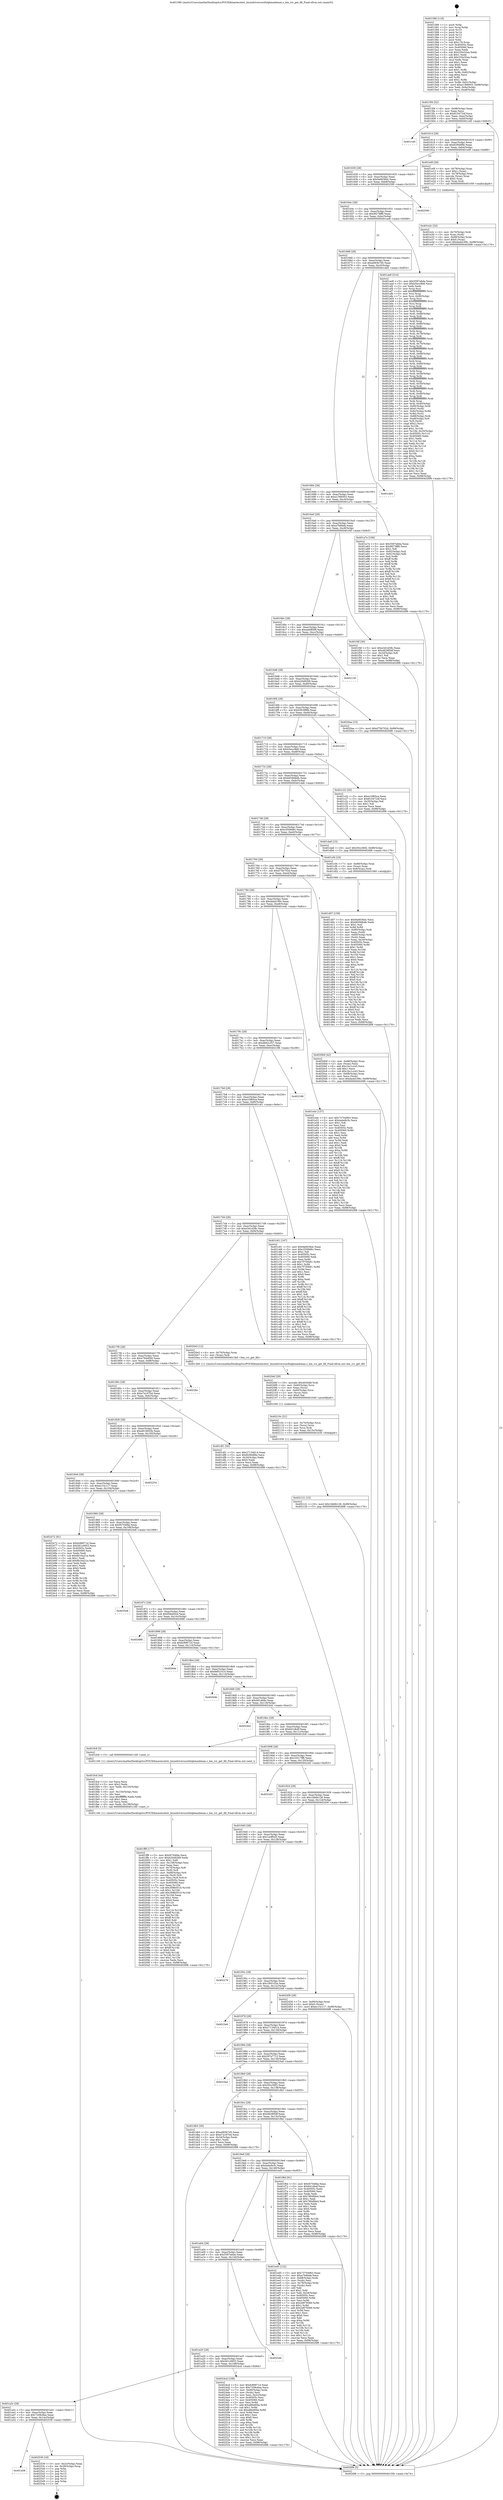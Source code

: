 digraph "0x401580" {
  label = "0x401580 (/mnt/c/Users/mathe/Desktop/tcc/POCII/binaries/extr_linuxdriverssocfslqbmanbman.c_bm_rcr_get_fill_Final-ollvm.out::main(0))"
  labelloc = "t"
  node[shape=record]

  Entry [label="",width=0.3,height=0.3,shape=circle,fillcolor=black,style=filled]
  "0x4015f4" [label="{
     0x4015f4 [32]\l
     | [instrs]\l
     &nbsp;&nbsp;0x4015f4 \<+6\>: mov -0x98(%rbp),%eax\l
     &nbsp;&nbsp;0x4015fa \<+2\>: mov %eax,%ecx\l
     &nbsp;&nbsp;0x4015fc \<+6\>: sub $0x8104724f,%ecx\l
     &nbsp;&nbsp;0x401602 \<+6\>: mov %eax,-0xac(%rbp)\l
     &nbsp;&nbsp;0x401608 \<+6\>: mov %ecx,-0xb0(%rbp)\l
     &nbsp;&nbsp;0x40160e \<+6\>: je 0000000000401c40 \<main+0x6c0\>\l
  }"]
  "0x401c40" [label="{
     0x401c40\l
  }", style=dashed]
  "0x401614" [label="{
     0x401614 [28]\l
     | [instrs]\l
     &nbsp;&nbsp;0x401614 \<+5\>: jmp 0000000000401619 \<main+0x99\>\l
     &nbsp;&nbsp;0x401619 \<+6\>: mov -0xac(%rbp),%eax\l
     &nbsp;&nbsp;0x40161f \<+5\>: sub $0x8290df9e,%eax\l
     &nbsp;&nbsp;0x401624 \<+6\>: mov %eax,-0xb4(%rbp)\l
     &nbsp;&nbsp;0x40162a \<+6\>: je 0000000000401e0f \<main+0x88f\>\l
  }"]
  Exit [label="",width=0.3,height=0.3,shape=circle,fillcolor=black,style=filled,peripheries=2]
  "0x401e0f" [label="{
     0x401e0f [29]\l
     | [instrs]\l
     &nbsp;&nbsp;0x401e0f \<+4\>: mov -0x78(%rbp),%rax\l
     &nbsp;&nbsp;0x401e13 \<+6\>: movl $0x1,(%rax)\l
     &nbsp;&nbsp;0x401e19 \<+4\>: mov -0x78(%rbp),%rax\l
     &nbsp;&nbsp;0x401e1d \<+3\>: movslq (%rax),%rax\l
     &nbsp;&nbsp;0x401e20 \<+4\>: shl $0x2,%rax\l
     &nbsp;&nbsp;0x401e24 \<+3\>: mov %rax,%rdi\l
     &nbsp;&nbsp;0x401e27 \<+5\>: call 0000000000401050 \<malloc@plt\>\l
     | [calls]\l
     &nbsp;&nbsp;0x401050 \{1\} (unknown)\l
  }"]
  "0x401630" [label="{
     0x401630 [28]\l
     | [instrs]\l
     &nbsp;&nbsp;0x401630 \<+5\>: jmp 0000000000401635 \<main+0xb5\>\l
     &nbsp;&nbsp;0x401635 \<+6\>: mov -0xac(%rbp),%eax\l
     &nbsp;&nbsp;0x40163b \<+5\>: sub $0x9a0636dc,%eax\l
     &nbsp;&nbsp;0x401640 \<+6\>: mov %eax,-0xb8(%rbp)\l
     &nbsp;&nbsp;0x401646 \<+6\>: je 0000000000402590 \<main+0x1010\>\l
  }"]
  "0x401a58" [label="{
     0x401a58\l
  }", style=dashed]
  "0x402590" [label="{
     0x402590\l
  }", style=dashed]
  "0x40164c" [label="{
     0x40164c [28]\l
     | [instrs]\l
     &nbsp;&nbsp;0x40164c \<+5\>: jmp 0000000000401651 \<main+0xd1\>\l
     &nbsp;&nbsp;0x401651 \<+6\>: mov -0xac(%rbp),%eax\l
     &nbsp;&nbsp;0x401657 \<+5\>: sub $0x9f278ff0,%eax\l
     &nbsp;&nbsp;0x40165c \<+6\>: mov %eax,-0xbc(%rbp)\l
     &nbsp;&nbsp;0x401662 \<+6\>: je 0000000000401ae8 \<main+0x568\>\l
  }"]
  "0x402539" [label="{
     0x402539 [18]\l
     | [instrs]\l
     &nbsp;&nbsp;0x402539 \<+3\>: mov -0x2c(%rbp),%eax\l
     &nbsp;&nbsp;0x40253c \<+4\>: lea -0x28(%rbp),%rsp\l
     &nbsp;&nbsp;0x402540 \<+1\>: pop %rbx\l
     &nbsp;&nbsp;0x402541 \<+2\>: pop %r12\l
     &nbsp;&nbsp;0x402543 \<+2\>: pop %r13\l
     &nbsp;&nbsp;0x402545 \<+2\>: pop %r14\l
     &nbsp;&nbsp;0x402547 \<+2\>: pop %r15\l
     &nbsp;&nbsp;0x402549 \<+1\>: pop %rbp\l
     &nbsp;&nbsp;0x40254a \<+1\>: ret\l
  }"]
  "0x401ae8" [label="{
     0x401ae8 [314]\l
     | [instrs]\l
     &nbsp;&nbsp;0x401ae8 \<+5\>: mov $0x5597a6da,%eax\l
     &nbsp;&nbsp;0x401aed \<+5\>: mov $0xb5ecc9b8,%ecx\l
     &nbsp;&nbsp;0x401af2 \<+2\>: xor %edx,%edx\l
     &nbsp;&nbsp;0x401af4 \<+3\>: mov %rsp,%rsi\l
     &nbsp;&nbsp;0x401af7 \<+4\>: add $0xfffffffffffffff0,%rsi\l
     &nbsp;&nbsp;0x401afb \<+3\>: mov %rsi,%rsp\l
     &nbsp;&nbsp;0x401afe \<+7\>: mov %rsi,-0x90(%rbp)\l
     &nbsp;&nbsp;0x401b05 \<+3\>: mov %rsp,%rsi\l
     &nbsp;&nbsp;0x401b08 \<+4\>: add $0xfffffffffffffff0,%rsi\l
     &nbsp;&nbsp;0x401b0c \<+3\>: mov %rsi,%rsp\l
     &nbsp;&nbsp;0x401b0f \<+3\>: mov %rsp,%rdi\l
     &nbsp;&nbsp;0x401b12 \<+4\>: add $0xfffffffffffffff0,%rdi\l
     &nbsp;&nbsp;0x401b16 \<+3\>: mov %rdi,%rsp\l
     &nbsp;&nbsp;0x401b19 \<+7\>: mov %rdi,-0x88(%rbp)\l
     &nbsp;&nbsp;0x401b20 \<+3\>: mov %rsp,%rdi\l
     &nbsp;&nbsp;0x401b23 \<+4\>: add $0xfffffffffffffff0,%rdi\l
     &nbsp;&nbsp;0x401b27 \<+3\>: mov %rdi,%rsp\l
     &nbsp;&nbsp;0x401b2a \<+4\>: mov %rdi,-0x80(%rbp)\l
     &nbsp;&nbsp;0x401b2e \<+3\>: mov %rsp,%rdi\l
     &nbsp;&nbsp;0x401b31 \<+4\>: add $0xfffffffffffffff0,%rdi\l
     &nbsp;&nbsp;0x401b35 \<+3\>: mov %rdi,%rsp\l
     &nbsp;&nbsp;0x401b38 \<+4\>: mov %rdi,-0x78(%rbp)\l
     &nbsp;&nbsp;0x401b3c \<+3\>: mov %rsp,%rdi\l
     &nbsp;&nbsp;0x401b3f \<+4\>: add $0xfffffffffffffff0,%rdi\l
     &nbsp;&nbsp;0x401b43 \<+3\>: mov %rdi,%rsp\l
     &nbsp;&nbsp;0x401b46 \<+4\>: mov %rdi,-0x70(%rbp)\l
     &nbsp;&nbsp;0x401b4a \<+3\>: mov %rsp,%rdi\l
     &nbsp;&nbsp;0x401b4d \<+4\>: add $0xfffffffffffffff0,%rdi\l
     &nbsp;&nbsp;0x401b51 \<+3\>: mov %rdi,%rsp\l
     &nbsp;&nbsp;0x401b54 \<+4\>: mov %rdi,-0x68(%rbp)\l
     &nbsp;&nbsp;0x401b58 \<+3\>: mov %rsp,%rdi\l
     &nbsp;&nbsp;0x401b5b \<+4\>: add $0xfffffffffffffff0,%rdi\l
     &nbsp;&nbsp;0x401b5f \<+3\>: mov %rdi,%rsp\l
     &nbsp;&nbsp;0x401b62 \<+4\>: mov %rdi,-0x60(%rbp)\l
     &nbsp;&nbsp;0x401b66 \<+3\>: mov %rsp,%rdi\l
     &nbsp;&nbsp;0x401b69 \<+4\>: add $0xfffffffffffffff0,%rdi\l
     &nbsp;&nbsp;0x401b6d \<+3\>: mov %rdi,%rsp\l
     &nbsp;&nbsp;0x401b70 \<+4\>: mov %rdi,-0x58(%rbp)\l
     &nbsp;&nbsp;0x401b74 \<+3\>: mov %rsp,%rdi\l
     &nbsp;&nbsp;0x401b77 \<+4\>: add $0xfffffffffffffff0,%rdi\l
     &nbsp;&nbsp;0x401b7b \<+3\>: mov %rdi,%rsp\l
     &nbsp;&nbsp;0x401b7e \<+4\>: mov %rdi,-0x50(%rbp)\l
     &nbsp;&nbsp;0x401b82 \<+3\>: mov %rsp,%rdi\l
     &nbsp;&nbsp;0x401b85 \<+4\>: add $0xfffffffffffffff0,%rdi\l
     &nbsp;&nbsp;0x401b89 \<+3\>: mov %rdi,%rsp\l
     &nbsp;&nbsp;0x401b8c \<+4\>: mov %rdi,-0x48(%rbp)\l
     &nbsp;&nbsp;0x401b90 \<+3\>: mov %rsp,%rdi\l
     &nbsp;&nbsp;0x401b93 \<+4\>: add $0xfffffffffffffff0,%rdi\l
     &nbsp;&nbsp;0x401b97 \<+3\>: mov %rdi,%rsp\l
     &nbsp;&nbsp;0x401b9a \<+4\>: mov %rdi,-0x40(%rbp)\l
     &nbsp;&nbsp;0x401b9e \<+7\>: mov -0x90(%rbp),%rdi\l
     &nbsp;&nbsp;0x401ba5 \<+6\>: movl $0x0,(%rdi)\l
     &nbsp;&nbsp;0x401bab \<+7\>: mov -0x9c(%rbp),%r8d\l
     &nbsp;&nbsp;0x401bb2 \<+3\>: mov %r8d,(%rsi)\l
     &nbsp;&nbsp;0x401bb5 \<+7\>: mov -0x88(%rbp),%rdi\l
     &nbsp;&nbsp;0x401bbc \<+7\>: mov -0xa8(%rbp),%r9\l
     &nbsp;&nbsp;0x401bc3 \<+3\>: mov %r9,(%rdi)\l
     &nbsp;&nbsp;0x401bc6 \<+3\>: cmpl $0x2,(%rsi)\l
     &nbsp;&nbsp;0x401bc9 \<+4\>: setne %r10b\l
     &nbsp;&nbsp;0x401bcd \<+4\>: and $0x1,%r10b\l
     &nbsp;&nbsp;0x401bd1 \<+4\>: mov %r10b,-0x35(%rbp)\l
     &nbsp;&nbsp;0x401bd5 \<+8\>: mov 0x40505c,%r11d\l
     &nbsp;&nbsp;0x401bdd \<+7\>: mov 0x405060,%ebx\l
     &nbsp;&nbsp;0x401be4 \<+3\>: sub $0x1,%edx\l
     &nbsp;&nbsp;0x401be7 \<+3\>: mov %r11d,%r14d\l
     &nbsp;&nbsp;0x401bea \<+3\>: add %edx,%r14d\l
     &nbsp;&nbsp;0x401bed \<+4\>: imul %r14d,%r11d\l
     &nbsp;&nbsp;0x401bf1 \<+4\>: and $0x1,%r11d\l
     &nbsp;&nbsp;0x401bf5 \<+4\>: cmp $0x0,%r11d\l
     &nbsp;&nbsp;0x401bf9 \<+4\>: sete %r10b\l
     &nbsp;&nbsp;0x401bfd \<+3\>: cmp $0xa,%ebx\l
     &nbsp;&nbsp;0x401c00 \<+4\>: setl %r15b\l
     &nbsp;&nbsp;0x401c04 \<+3\>: mov %r10b,%r12b\l
     &nbsp;&nbsp;0x401c07 \<+3\>: and %r15b,%r12b\l
     &nbsp;&nbsp;0x401c0a \<+3\>: xor %r15b,%r10b\l
     &nbsp;&nbsp;0x401c0d \<+3\>: or %r10b,%r12b\l
     &nbsp;&nbsp;0x401c10 \<+4\>: test $0x1,%r12b\l
     &nbsp;&nbsp;0x401c14 \<+3\>: cmovne %ecx,%eax\l
     &nbsp;&nbsp;0x401c17 \<+6\>: mov %eax,-0x98(%rbp)\l
     &nbsp;&nbsp;0x401c1d \<+5\>: jmp 00000000004026f6 \<main+0x1176\>\l
  }"]
  "0x401668" [label="{
     0x401668 [28]\l
     | [instrs]\l
     &nbsp;&nbsp;0x401668 \<+5\>: jmp 000000000040166d \<main+0xed\>\l
     &nbsp;&nbsp;0x40166d \<+6\>: mov -0xac(%rbp),%eax\l
     &nbsp;&nbsp;0x401673 \<+5\>: sub $0xa083b7d5,%eax\l
     &nbsp;&nbsp;0x401678 \<+6\>: mov %eax,-0xc0(%rbp)\l
     &nbsp;&nbsp;0x40167e \<+6\>: je 0000000000401dd3 \<main+0x853\>\l
  }"]
  "0x401a3c" [label="{
     0x401a3c [28]\l
     | [instrs]\l
     &nbsp;&nbsp;0x401a3c \<+5\>: jmp 0000000000401a41 \<main+0x4c1\>\l
     &nbsp;&nbsp;0x401a41 \<+6\>: mov -0xac(%rbp),%eax\l
     &nbsp;&nbsp;0x401a47 \<+5\>: sub $0x7208c6ea,%eax\l
     &nbsp;&nbsp;0x401a4c \<+6\>: mov %eax,-0x14c(%rbp)\l
     &nbsp;&nbsp;0x401a52 \<+6\>: je 0000000000402539 \<main+0xfb9\>\l
  }"]
  "0x401dd3" [label="{
     0x401dd3\l
  }", style=dashed]
  "0x401684" [label="{
     0x401684 [28]\l
     | [instrs]\l
     &nbsp;&nbsp;0x401684 \<+5\>: jmp 0000000000401689 \<main+0x109\>\l
     &nbsp;&nbsp;0x401689 \<+6\>: mov -0xac(%rbp),%eax\l
     &nbsp;&nbsp;0x40168f \<+5\>: sub $0xa1366003,%eax\l
     &nbsp;&nbsp;0x401694 \<+6\>: mov %eax,-0xc4(%rbp)\l
     &nbsp;&nbsp;0x40169a \<+6\>: je 0000000000401a7e \<main+0x4fe\>\l
  }"]
  "0x4024cd" [label="{
     0x4024cd [108]\l
     | [instrs]\l
     &nbsp;&nbsp;0x4024cd \<+5\>: mov $0xfc89971d,%eax\l
     &nbsp;&nbsp;0x4024d2 \<+5\>: mov $0x7208c6ea,%ecx\l
     &nbsp;&nbsp;0x4024d7 \<+7\>: mov -0x90(%rbp),%rdx\l
     &nbsp;&nbsp;0x4024de \<+2\>: mov (%rdx),%esi\l
     &nbsp;&nbsp;0x4024e0 \<+3\>: mov %esi,-0x2c(%rbp)\l
     &nbsp;&nbsp;0x4024e3 \<+7\>: mov 0x40505c,%esi\l
     &nbsp;&nbsp;0x4024ea \<+7\>: mov 0x405060,%edi\l
     &nbsp;&nbsp;0x4024f1 \<+3\>: mov %esi,%r8d\l
     &nbsp;&nbsp;0x4024f4 \<+7\>: add $0xa86e6f4a,%r8d\l
     &nbsp;&nbsp;0x4024fb \<+4\>: sub $0x1,%r8d\l
     &nbsp;&nbsp;0x4024ff \<+7\>: sub $0xa86e6f4a,%r8d\l
     &nbsp;&nbsp;0x402506 \<+4\>: imul %r8d,%esi\l
     &nbsp;&nbsp;0x40250a \<+3\>: and $0x1,%esi\l
     &nbsp;&nbsp;0x40250d \<+3\>: cmp $0x0,%esi\l
     &nbsp;&nbsp;0x402510 \<+4\>: sete %r9b\l
     &nbsp;&nbsp;0x402514 \<+3\>: cmp $0xa,%edi\l
     &nbsp;&nbsp;0x402517 \<+4\>: setl %r10b\l
     &nbsp;&nbsp;0x40251b \<+3\>: mov %r9b,%r11b\l
     &nbsp;&nbsp;0x40251e \<+3\>: and %r10b,%r11b\l
     &nbsp;&nbsp;0x402521 \<+3\>: xor %r10b,%r9b\l
     &nbsp;&nbsp;0x402524 \<+3\>: or %r9b,%r11b\l
     &nbsp;&nbsp;0x402527 \<+4\>: test $0x1,%r11b\l
     &nbsp;&nbsp;0x40252b \<+3\>: cmovne %ecx,%eax\l
     &nbsp;&nbsp;0x40252e \<+6\>: mov %eax,-0x98(%rbp)\l
     &nbsp;&nbsp;0x402534 \<+5\>: jmp 00000000004026f6 \<main+0x1176\>\l
  }"]
  "0x401a7e" [label="{
     0x401a7e [106]\l
     | [instrs]\l
     &nbsp;&nbsp;0x401a7e \<+5\>: mov $0x5597a6da,%eax\l
     &nbsp;&nbsp;0x401a83 \<+5\>: mov $0x9f278ff0,%ecx\l
     &nbsp;&nbsp;0x401a88 \<+2\>: mov $0x1,%dl\l
     &nbsp;&nbsp;0x401a8a \<+7\>: mov -0x92(%rbp),%sil\l
     &nbsp;&nbsp;0x401a91 \<+7\>: mov -0x91(%rbp),%dil\l
     &nbsp;&nbsp;0x401a98 \<+3\>: mov %sil,%r8b\l
     &nbsp;&nbsp;0x401a9b \<+4\>: xor $0xff,%r8b\l
     &nbsp;&nbsp;0x401a9f \<+3\>: mov %dil,%r9b\l
     &nbsp;&nbsp;0x401aa2 \<+4\>: xor $0xff,%r9b\l
     &nbsp;&nbsp;0x401aa6 \<+3\>: xor $0x1,%dl\l
     &nbsp;&nbsp;0x401aa9 \<+3\>: mov %r8b,%r10b\l
     &nbsp;&nbsp;0x401aac \<+4\>: and $0xff,%r10b\l
     &nbsp;&nbsp;0x401ab0 \<+3\>: and %dl,%sil\l
     &nbsp;&nbsp;0x401ab3 \<+3\>: mov %r9b,%r11b\l
     &nbsp;&nbsp;0x401ab6 \<+4\>: and $0xff,%r11b\l
     &nbsp;&nbsp;0x401aba \<+3\>: and %dl,%dil\l
     &nbsp;&nbsp;0x401abd \<+3\>: or %sil,%r10b\l
     &nbsp;&nbsp;0x401ac0 \<+3\>: or %dil,%r11b\l
     &nbsp;&nbsp;0x401ac3 \<+3\>: xor %r11b,%r10b\l
     &nbsp;&nbsp;0x401ac6 \<+3\>: or %r9b,%r8b\l
     &nbsp;&nbsp;0x401ac9 \<+4\>: xor $0xff,%r8b\l
     &nbsp;&nbsp;0x401acd \<+3\>: or $0x1,%dl\l
     &nbsp;&nbsp;0x401ad0 \<+3\>: and %dl,%r8b\l
     &nbsp;&nbsp;0x401ad3 \<+3\>: or %r8b,%r10b\l
     &nbsp;&nbsp;0x401ad6 \<+4\>: test $0x1,%r10b\l
     &nbsp;&nbsp;0x401ada \<+3\>: cmovne %ecx,%eax\l
     &nbsp;&nbsp;0x401add \<+6\>: mov %eax,-0x98(%rbp)\l
     &nbsp;&nbsp;0x401ae3 \<+5\>: jmp 00000000004026f6 \<main+0x1176\>\l
  }"]
  "0x4016a0" [label="{
     0x4016a0 [28]\l
     | [instrs]\l
     &nbsp;&nbsp;0x4016a0 \<+5\>: jmp 00000000004016a5 \<main+0x125\>\l
     &nbsp;&nbsp;0x4016a5 \<+6\>: mov -0xac(%rbp),%eax\l
     &nbsp;&nbsp;0x4016ab \<+5\>: sub $0xa7b6fafa,%eax\l
     &nbsp;&nbsp;0x4016b0 \<+6\>: mov %eax,-0xc8(%rbp)\l
     &nbsp;&nbsp;0x4016b6 \<+6\>: je 0000000000401f4f \<main+0x9cf\>\l
  }"]
  "0x4026f6" [label="{
     0x4026f6 [5]\l
     | [instrs]\l
     &nbsp;&nbsp;0x4026f6 \<+5\>: jmp 00000000004015f4 \<main+0x74\>\l
  }"]
  "0x401580" [label="{
     0x401580 [116]\l
     | [instrs]\l
     &nbsp;&nbsp;0x401580 \<+1\>: push %rbp\l
     &nbsp;&nbsp;0x401581 \<+3\>: mov %rsp,%rbp\l
     &nbsp;&nbsp;0x401584 \<+2\>: push %r15\l
     &nbsp;&nbsp;0x401586 \<+2\>: push %r14\l
     &nbsp;&nbsp;0x401588 \<+2\>: push %r13\l
     &nbsp;&nbsp;0x40158a \<+2\>: push %r12\l
     &nbsp;&nbsp;0x40158c \<+1\>: push %rbx\l
     &nbsp;&nbsp;0x40158d \<+7\>: sub $0x178,%rsp\l
     &nbsp;&nbsp;0x401594 \<+7\>: mov 0x40505c,%eax\l
     &nbsp;&nbsp;0x40159b \<+7\>: mov 0x405060,%ecx\l
     &nbsp;&nbsp;0x4015a2 \<+2\>: mov %eax,%edx\l
     &nbsp;&nbsp;0x4015a4 \<+6\>: sub $0x235e32ea,%edx\l
     &nbsp;&nbsp;0x4015aa \<+3\>: sub $0x1,%edx\l
     &nbsp;&nbsp;0x4015ad \<+6\>: add $0x235e32ea,%edx\l
     &nbsp;&nbsp;0x4015b3 \<+3\>: imul %edx,%eax\l
     &nbsp;&nbsp;0x4015b6 \<+3\>: and $0x1,%eax\l
     &nbsp;&nbsp;0x4015b9 \<+3\>: cmp $0x0,%eax\l
     &nbsp;&nbsp;0x4015bc \<+4\>: sete %r8b\l
     &nbsp;&nbsp;0x4015c0 \<+4\>: and $0x1,%r8b\l
     &nbsp;&nbsp;0x4015c4 \<+7\>: mov %r8b,-0x92(%rbp)\l
     &nbsp;&nbsp;0x4015cb \<+3\>: cmp $0xa,%ecx\l
     &nbsp;&nbsp;0x4015ce \<+4\>: setl %r8b\l
     &nbsp;&nbsp;0x4015d2 \<+4\>: and $0x1,%r8b\l
     &nbsp;&nbsp;0x4015d6 \<+7\>: mov %r8b,-0x91(%rbp)\l
     &nbsp;&nbsp;0x4015dd \<+10\>: movl $0xa1366003,-0x98(%rbp)\l
     &nbsp;&nbsp;0x4015e7 \<+6\>: mov %edi,-0x9c(%rbp)\l
     &nbsp;&nbsp;0x4015ed \<+7\>: mov %rsi,-0xa8(%rbp)\l
  }"]
  "0x401a20" [label="{
     0x401a20 [28]\l
     | [instrs]\l
     &nbsp;&nbsp;0x401a20 \<+5\>: jmp 0000000000401a25 \<main+0x4a5\>\l
     &nbsp;&nbsp;0x401a25 \<+6\>: mov -0xac(%rbp),%eax\l
     &nbsp;&nbsp;0x401a2b \<+5\>: sub $0x561c0653,%eax\l
     &nbsp;&nbsp;0x401a30 \<+6\>: mov %eax,-0x148(%rbp)\l
     &nbsp;&nbsp;0x401a36 \<+6\>: je 00000000004024cd \<main+0xf4d\>\l
  }"]
  "0x40254b" [label="{
     0x40254b\l
  }", style=dashed]
  "0x401f4f" [label="{
     0x401f4f [30]\l
     | [instrs]\l
     &nbsp;&nbsp;0x401f4f \<+5\>: mov $0xe3d1d38c,%eax\l
     &nbsp;&nbsp;0x401f54 \<+5\>: mov $0x4829f5df,%ecx\l
     &nbsp;&nbsp;0x401f59 \<+3\>: mov -0x2d(%rbp),%dl\l
     &nbsp;&nbsp;0x401f5c \<+3\>: test $0x1,%dl\l
     &nbsp;&nbsp;0x401f5f \<+3\>: cmovne %ecx,%eax\l
     &nbsp;&nbsp;0x401f62 \<+6\>: mov %eax,-0x98(%rbp)\l
     &nbsp;&nbsp;0x401f68 \<+5\>: jmp 00000000004026f6 \<main+0x1176\>\l
  }"]
  "0x4016bc" [label="{
     0x4016bc [28]\l
     | [instrs]\l
     &nbsp;&nbsp;0x4016bc \<+5\>: jmp 00000000004016c1 \<main+0x141\>\l
     &nbsp;&nbsp;0x4016c1 \<+6\>: mov -0xac(%rbp),%eax\l
     &nbsp;&nbsp;0x4016c7 \<+5\>: sub $0xaebf85f6,%eax\l
     &nbsp;&nbsp;0x4016cc \<+6\>: mov %eax,-0xcc(%rbp)\l
     &nbsp;&nbsp;0x4016d2 \<+6\>: je 0000000000402130 \<main+0xbb0\>\l
  }"]
  "0x402121" [label="{
     0x402121 [15]\l
     | [instrs]\l
     &nbsp;&nbsp;0x402121 \<+10\>: movl $0x1bb6b128,-0x98(%rbp)\l
     &nbsp;&nbsp;0x40212b \<+5\>: jmp 00000000004026f6 \<main+0x1176\>\l
  }"]
  "0x402130" [label="{
     0x402130\l
  }", style=dashed]
  "0x4016d8" [label="{
     0x4016d8 [28]\l
     | [instrs]\l
     &nbsp;&nbsp;0x4016d8 \<+5\>: jmp 00000000004016dd \<main+0x15d\>\l
     &nbsp;&nbsp;0x4016dd \<+6\>: mov -0xac(%rbp),%eax\l
     &nbsp;&nbsp;0x4016e3 \<+5\>: sub $0xb20d9269,%eax\l
     &nbsp;&nbsp;0x4016e8 \<+6\>: mov %eax,-0xd0(%rbp)\l
     &nbsp;&nbsp;0x4016ee \<+6\>: je 00000000004020aa \<main+0xb2a\>\l
  }"]
  "0x40210c" [label="{
     0x40210c [21]\l
     | [instrs]\l
     &nbsp;&nbsp;0x40210c \<+4\>: mov -0x70(%rbp),%rcx\l
     &nbsp;&nbsp;0x402110 \<+3\>: mov (%rcx),%rcx\l
     &nbsp;&nbsp;0x402113 \<+3\>: mov %rcx,%rdi\l
     &nbsp;&nbsp;0x402116 \<+6\>: mov %eax,-0x15c(%rbp)\l
     &nbsp;&nbsp;0x40211c \<+5\>: call 0000000000401030 \<free@plt\>\l
     | [calls]\l
     &nbsp;&nbsp;0x401030 \{1\} (unknown)\l
  }"]
  "0x4020aa" [label="{
     0x4020aa [15]\l
     | [instrs]\l
     &nbsp;&nbsp;0x4020aa \<+10\>: movl $0xd75b702d,-0x98(%rbp)\l
     &nbsp;&nbsp;0x4020b4 \<+5\>: jmp 00000000004026f6 \<main+0x1176\>\l
  }"]
  "0x4016f4" [label="{
     0x4016f4 [28]\l
     | [instrs]\l
     &nbsp;&nbsp;0x4016f4 \<+5\>: jmp 00000000004016f9 \<main+0x179\>\l
     &nbsp;&nbsp;0x4016f9 \<+6\>: mov -0xac(%rbp),%eax\l
     &nbsp;&nbsp;0x4016ff \<+5\>: sub $0xb5639f6b,%eax\l
     &nbsp;&nbsp;0x401704 \<+6\>: mov %eax,-0xd4(%rbp)\l
     &nbsp;&nbsp;0x40170a \<+6\>: je 0000000000402245 \<main+0xcc5\>\l
  }"]
  "0x4020ef" [label="{
     0x4020ef [29]\l
     | [instrs]\l
     &nbsp;&nbsp;0x4020ef \<+10\>: movabs $0x4030d6,%rdi\l
     &nbsp;&nbsp;0x4020f9 \<+4\>: mov -0x60(%rbp),%rcx\l
     &nbsp;&nbsp;0x4020fd \<+2\>: mov %eax,(%rcx)\l
     &nbsp;&nbsp;0x4020ff \<+4\>: mov -0x60(%rbp),%rcx\l
     &nbsp;&nbsp;0x402103 \<+2\>: mov (%rcx),%esi\l
     &nbsp;&nbsp;0x402105 \<+2\>: mov $0x0,%al\l
     &nbsp;&nbsp;0x402107 \<+5\>: call 0000000000401040 \<printf@plt\>\l
     | [calls]\l
     &nbsp;&nbsp;0x401040 \{1\} (unknown)\l
  }"]
  "0x402245" [label="{
     0x402245\l
  }", style=dashed]
  "0x401710" [label="{
     0x401710 [28]\l
     | [instrs]\l
     &nbsp;&nbsp;0x401710 \<+5\>: jmp 0000000000401715 \<main+0x195\>\l
     &nbsp;&nbsp;0x401715 \<+6\>: mov -0xac(%rbp),%eax\l
     &nbsp;&nbsp;0x40171b \<+5\>: sub $0xb5ecc9b8,%eax\l
     &nbsp;&nbsp;0x401720 \<+6\>: mov %eax,-0xd8(%rbp)\l
     &nbsp;&nbsp;0x401726 \<+6\>: je 0000000000401c22 \<main+0x6a2\>\l
  }"]
  "0x401ff9" [label="{
     0x401ff9 [177]\l
     | [instrs]\l
     &nbsp;&nbsp;0x401ff9 \<+5\>: mov $0xf4704fda,%ecx\l
     &nbsp;&nbsp;0x401ffe \<+5\>: mov $0xb20d9269,%edx\l
     &nbsp;&nbsp;0x402003 \<+3\>: mov $0x1,%dil\l
     &nbsp;&nbsp;0x402006 \<+6\>: mov -0x158(%rbp),%esi\l
     &nbsp;&nbsp;0x40200c \<+3\>: imul %eax,%esi\l
     &nbsp;&nbsp;0x40200f \<+4\>: mov -0x70(%rbp),%r8\l
     &nbsp;&nbsp;0x402013 \<+3\>: mov (%r8),%r8\l
     &nbsp;&nbsp;0x402016 \<+4\>: mov -0x68(%rbp),%r9\l
     &nbsp;&nbsp;0x40201a \<+3\>: movslq (%r9),%r9\l
     &nbsp;&nbsp;0x40201d \<+4\>: mov %esi,(%r8,%r9,4)\l
     &nbsp;&nbsp;0x402021 \<+7\>: mov 0x40505c,%eax\l
     &nbsp;&nbsp;0x402028 \<+7\>: mov 0x405060,%esi\l
     &nbsp;&nbsp;0x40202f \<+3\>: mov %eax,%r10d\l
     &nbsp;&nbsp;0x402032 \<+7\>: sub $0x308b0510,%r10d\l
     &nbsp;&nbsp;0x402039 \<+4\>: sub $0x1,%r10d\l
     &nbsp;&nbsp;0x40203d \<+7\>: add $0x308b0510,%r10d\l
     &nbsp;&nbsp;0x402044 \<+4\>: imul %r10d,%eax\l
     &nbsp;&nbsp;0x402048 \<+3\>: and $0x1,%eax\l
     &nbsp;&nbsp;0x40204b \<+3\>: cmp $0x0,%eax\l
     &nbsp;&nbsp;0x40204e \<+4\>: sete %r11b\l
     &nbsp;&nbsp;0x402052 \<+3\>: cmp $0xa,%esi\l
     &nbsp;&nbsp;0x402055 \<+3\>: setl %bl\l
     &nbsp;&nbsp;0x402058 \<+3\>: mov %r11b,%r14b\l
     &nbsp;&nbsp;0x40205b \<+4\>: xor $0xff,%r14b\l
     &nbsp;&nbsp;0x40205f \<+3\>: mov %bl,%r15b\l
     &nbsp;&nbsp;0x402062 \<+4\>: xor $0xff,%r15b\l
     &nbsp;&nbsp;0x402066 \<+4\>: xor $0x0,%dil\l
     &nbsp;&nbsp;0x40206a \<+3\>: mov %r14b,%r12b\l
     &nbsp;&nbsp;0x40206d \<+4\>: and $0x0,%r12b\l
     &nbsp;&nbsp;0x402071 \<+3\>: and %dil,%r11b\l
     &nbsp;&nbsp;0x402074 \<+3\>: mov %r15b,%r13b\l
     &nbsp;&nbsp;0x402077 \<+4\>: and $0x0,%r13b\l
     &nbsp;&nbsp;0x40207b \<+3\>: and %dil,%bl\l
     &nbsp;&nbsp;0x40207e \<+3\>: or %r11b,%r12b\l
     &nbsp;&nbsp;0x402081 \<+3\>: or %bl,%r13b\l
     &nbsp;&nbsp;0x402084 \<+3\>: xor %r13b,%r12b\l
     &nbsp;&nbsp;0x402087 \<+3\>: or %r15b,%r14b\l
     &nbsp;&nbsp;0x40208a \<+4\>: xor $0xff,%r14b\l
     &nbsp;&nbsp;0x40208e \<+4\>: or $0x0,%dil\l
     &nbsp;&nbsp;0x402092 \<+3\>: and %dil,%r14b\l
     &nbsp;&nbsp;0x402095 \<+3\>: or %r14b,%r12b\l
     &nbsp;&nbsp;0x402098 \<+4\>: test $0x1,%r12b\l
     &nbsp;&nbsp;0x40209c \<+3\>: cmovne %edx,%ecx\l
     &nbsp;&nbsp;0x40209f \<+6\>: mov %ecx,-0x98(%rbp)\l
     &nbsp;&nbsp;0x4020a5 \<+5\>: jmp 00000000004026f6 \<main+0x1176\>\l
  }"]
  "0x401c22" [label="{
     0x401c22 [30]\l
     | [instrs]\l
     &nbsp;&nbsp;0x401c22 \<+5\>: mov $0xe10f65ca,%eax\l
     &nbsp;&nbsp;0x401c27 \<+5\>: mov $0x8104724f,%ecx\l
     &nbsp;&nbsp;0x401c2c \<+3\>: mov -0x35(%rbp),%dl\l
     &nbsp;&nbsp;0x401c2f \<+3\>: test $0x1,%dl\l
     &nbsp;&nbsp;0x401c32 \<+3\>: cmovne %ecx,%eax\l
     &nbsp;&nbsp;0x401c35 \<+6\>: mov %eax,-0x98(%rbp)\l
     &nbsp;&nbsp;0x401c3b \<+5\>: jmp 00000000004026f6 \<main+0x1176\>\l
  }"]
  "0x40172c" [label="{
     0x40172c [28]\l
     | [instrs]\l
     &nbsp;&nbsp;0x40172c \<+5\>: jmp 0000000000401731 \<main+0x1b1\>\l
     &nbsp;&nbsp;0x401731 \<+6\>: mov -0xac(%rbp),%eax\l
     &nbsp;&nbsp;0x401737 \<+5\>: sub $0xb659dbdb,%eax\l
     &nbsp;&nbsp;0x40173c \<+6\>: mov %eax,-0xdc(%rbp)\l
     &nbsp;&nbsp;0x401742 \<+6\>: je 0000000000401da6 \<main+0x826\>\l
  }"]
  "0x401fcd" [label="{
     0x401fcd [44]\l
     | [instrs]\l
     &nbsp;&nbsp;0x401fcd \<+2\>: xor %ecx,%ecx\l
     &nbsp;&nbsp;0x401fcf \<+5\>: mov $0x2,%edx\l
     &nbsp;&nbsp;0x401fd4 \<+6\>: mov %edx,-0x154(%rbp)\l
     &nbsp;&nbsp;0x401fda \<+1\>: cltd\l
     &nbsp;&nbsp;0x401fdb \<+6\>: mov -0x154(%rbp),%esi\l
     &nbsp;&nbsp;0x401fe1 \<+2\>: idiv %esi\l
     &nbsp;&nbsp;0x401fe3 \<+6\>: imul $0xfffffffe,%edx,%edx\l
     &nbsp;&nbsp;0x401fe9 \<+3\>: sub $0x1,%ecx\l
     &nbsp;&nbsp;0x401fec \<+2\>: sub %ecx,%edx\l
     &nbsp;&nbsp;0x401fee \<+6\>: mov %edx,-0x158(%rbp)\l
     &nbsp;&nbsp;0x401ff4 \<+5\>: call 0000000000401160 \<next_i\>\l
     | [calls]\l
     &nbsp;&nbsp;0x401160 \{1\} (/mnt/c/Users/mathe/Desktop/tcc/POCII/binaries/extr_linuxdriverssocfslqbmanbman.c_bm_rcr_get_fill_Final-ollvm.out::next_i)\l
  }"]
  "0x401da6" [label="{
     0x401da6 [15]\l
     | [instrs]\l
     &nbsp;&nbsp;0x401da6 \<+10\>: movl $0x30cc56f2,-0x98(%rbp)\l
     &nbsp;&nbsp;0x401db0 \<+5\>: jmp 00000000004026f6 \<main+0x1176\>\l
  }"]
  "0x401748" [label="{
     0x401748 [28]\l
     | [instrs]\l
     &nbsp;&nbsp;0x401748 \<+5\>: jmp 000000000040174d \<main+0x1cd\>\l
     &nbsp;&nbsp;0x40174d \<+6\>: mov -0xac(%rbp),%eax\l
     &nbsp;&nbsp;0x401753 \<+5\>: sub $0xc5509d6c,%eax\l
     &nbsp;&nbsp;0x401758 \<+6\>: mov %eax,-0xe0(%rbp)\l
     &nbsp;&nbsp;0x40175e \<+6\>: je 0000000000401cf4 \<main+0x774\>\l
  }"]
  "0x401a04" [label="{
     0x401a04 [28]\l
     | [instrs]\l
     &nbsp;&nbsp;0x401a04 \<+5\>: jmp 0000000000401a09 \<main+0x489\>\l
     &nbsp;&nbsp;0x401a09 \<+6\>: mov -0xac(%rbp),%eax\l
     &nbsp;&nbsp;0x401a0f \<+5\>: sub $0x5597a6da,%eax\l
     &nbsp;&nbsp;0x401a14 \<+6\>: mov %eax,-0x144(%rbp)\l
     &nbsp;&nbsp;0x401a1a \<+6\>: je 000000000040254b \<main+0xfcb\>\l
  }"]
  "0x401cf4" [label="{
     0x401cf4 [19]\l
     | [instrs]\l
     &nbsp;&nbsp;0x401cf4 \<+7\>: mov -0x88(%rbp),%rax\l
     &nbsp;&nbsp;0x401cfb \<+3\>: mov (%rax),%rax\l
     &nbsp;&nbsp;0x401cfe \<+4\>: mov 0x8(%rax),%rdi\l
     &nbsp;&nbsp;0x401d02 \<+5\>: call 0000000000401060 \<atoi@plt\>\l
     | [calls]\l
     &nbsp;&nbsp;0x401060 \{1\} (unknown)\l
  }"]
  "0x401764" [label="{
     0x401764 [28]\l
     | [instrs]\l
     &nbsp;&nbsp;0x401764 \<+5\>: jmp 0000000000401769 \<main+0x1e9\>\l
     &nbsp;&nbsp;0x401769 \<+6\>: mov -0xac(%rbp),%eax\l
     &nbsp;&nbsp;0x40176f \<+5\>: sub $0xd75b702d,%eax\l
     &nbsp;&nbsp;0x401774 \<+6\>: mov %eax,-0xe4(%rbp)\l
     &nbsp;&nbsp;0x40177a \<+6\>: je 00000000004020b9 \<main+0xb39\>\l
  }"]
  "0x401ed5" [label="{
     0x401ed5 [122]\l
     | [instrs]\l
     &nbsp;&nbsp;0x401ed5 \<+5\>: mov $0x73704963,%eax\l
     &nbsp;&nbsp;0x401eda \<+5\>: mov $0xa7b6fafa,%ecx\l
     &nbsp;&nbsp;0x401edf \<+4\>: mov -0x68(%rbp),%rdx\l
     &nbsp;&nbsp;0x401ee3 \<+2\>: mov (%rdx),%esi\l
     &nbsp;&nbsp;0x401ee5 \<+4\>: mov -0x78(%rbp),%rdx\l
     &nbsp;&nbsp;0x401ee9 \<+2\>: cmp (%rdx),%esi\l
     &nbsp;&nbsp;0x401eeb \<+4\>: setl %dil\l
     &nbsp;&nbsp;0x401eef \<+4\>: and $0x1,%dil\l
     &nbsp;&nbsp;0x401ef3 \<+4\>: mov %dil,-0x2d(%rbp)\l
     &nbsp;&nbsp;0x401ef7 \<+7\>: mov 0x40505c,%esi\l
     &nbsp;&nbsp;0x401efe \<+8\>: mov 0x405060,%r8d\l
     &nbsp;&nbsp;0x401f06 \<+3\>: mov %esi,%r9d\l
     &nbsp;&nbsp;0x401f09 \<+7\>: sub $0x2d979589,%r9d\l
     &nbsp;&nbsp;0x401f10 \<+4\>: sub $0x1,%r9d\l
     &nbsp;&nbsp;0x401f14 \<+7\>: add $0x2d979589,%r9d\l
     &nbsp;&nbsp;0x401f1b \<+4\>: imul %r9d,%esi\l
     &nbsp;&nbsp;0x401f1f \<+3\>: and $0x1,%esi\l
     &nbsp;&nbsp;0x401f22 \<+3\>: cmp $0x0,%esi\l
     &nbsp;&nbsp;0x401f25 \<+4\>: sete %dil\l
     &nbsp;&nbsp;0x401f29 \<+4\>: cmp $0xa,%r8d\l
     &nbsp;&nbsp;0x401f2d \<+4\>: setl %r10b\l
     &nbsp;&nbsp;0x401f31 \<+3\>: mov %dil,%r11b\l
     &nbsp;&nbsp;0x401f34 \<+3\>: and %r10b,%r11b\l
     &nbsp;&nbsp;0x401f37 \<+3\>: xor %r10b,%dil\l
     &nbsp;&nbsp;0x401f3a \<+3\>: or %dil,%r11b\l
     &nbsp;&nbsp;0x401f3d \<+4\>: test $0x1,%r11b\l
     &nbsp;&nbsp;0x401f41 \<+3\>: cmovne %ecx,%eax\l
     &nbsp;&nbsp;0x401f44 \<+6\>: mov %eax,-0x98(%rbp)\l
     &nbsp;&nbsp;0x401f4a \<+5\>: jmp 00000000004026f6 \<main+0x1176\>\l
  }"]
  "0x4020b9" [label="{
     0x4020b9 [42]\l
     | [instrs]\l
     &nbsp;&nbsp;0x4020b9 \<+4\>: mov -0x68(%rbp),%rax\l
     &nbsp;&nbsp;0x4020bd \<+2\>: mov (%rax),%ecx\l
     &nbsp;&nbsp;0x4020bf \<+6\>: add $0x1bc1cc43,%ecx\l
     &nbsp;&nbsp;0x4020c5 \<+3\>: add $0x1,%ecx\l
     &nbsp;&nbsp;0x4020c8 \<+6\>: sub $0x1bc1cc43,%ecx\l
     &nbsp;&nbsp;0x4020ce \<+4\>: mov -0x68(%rbp),%rax\l
     &nbsp;&nbsp;0x4020d2 \<+2\>: mov %ecx,(%rax)\l
     &nbsp;&nbsp;0x4020d4 \<+10\>: movl $0xda4d199c,-0x98(%rbp)\l
     &nbsp;&nbsp;0x4020de \<+5\>: jmp 00000000004026f6 \<main+0x1176\>\l
  }"]
  "0x401780" [label="{
     0x401780 [28]\l
     | [instrs]\l
     &nbsp;&nbsp;0x401780 \<+5\>: jmp 0000000000401785 \<main+0x205\>\l
     &nbsp;&nbsp;0x401785 \<+6\>: mov -0xac(%rbp),%eax\l
     &nbsp;&nbsp;0x40178b \<+5\>: sub $0xda4d199c,%eax\l
     &nbsp;&nbsp;0x401790 \<+6\>: mov %eax,-0xe8(%rbp)\l
     &nbsp;&nbsp;0x401796 \<+6\>: je 0000000000401e4c \<main+0x8cc\>\l
  }"]
  "0x4019e8" [label="{
     0x4019e8 [28]\l
     | [instrs]\l
     &nbsp;&nbsp;0x4019e8 \<+5\>: jmp 00000000004019ed \<main+0x46d\>\l
     &nbsp;&nbsp;0x4019ed \<+6\>: mov -0xac(%rbp),%eax\l
     &nbsp;&nbsp;0x4019f3 \<+5\>: sub $0x4a4e9c5c,%eax\l
     &nbsp;&nbsp;0x4019f8 \<+6\>: mov %eax,-0x140(%rbp)\l
     &nbsp;&nbsp;0x4019fe \<+6\>: je 0000000000401ed5 \<main+0x955\>\l
  }"]
  "0x401e4c" [label="{
     0x401e4c [137]\l
     | [instrs]\l
     &nbsp;&nbsp;0x401e4c \<+5\>: mov $0x73704963,%eax\l
     &nbsp;&nbsp;0x401e51 \<+5\>: mov $0x4a4e9c5c,%ecx\l
     &nbsp;&nbsp;0x401e56 \<+2\>: mov $0x1,%dl\l
     &nbsp;&nbsp;0x401e58 \<+2\>: xor %esi,%esi\l
     &nbsp;&nbsp;0x401e5a \<+7\>: mov 0x40505c,%edi\l
     &nbsp;&nbsp;0x401e61 \<+8\>: mov 0x405060,%r8d\l
     &nbsp;&nbsp;0x401e69 \<+3\>: sub $0x1,%esi\l
     &nbsp;&nbsp;0x401e6c \<+3\>: mov %edi,%r9d\l
     &nbsp;&nbsp;0x401e6f \<+3\>: add %esi,%r9d\l
     &nbsp;&nbsp;0x401e72 \<+4\>: imul %r9d,%edi\l
     &nbsp;&nbsp;0x401e76 \<+3\>: and $0x1,%edi\l
     &nbsp;&nbsp;0x401e79 \<+3\>: cmp $0x0,%edi\l
     &nbsp;&nbsp;0x401e7c \<+4\>: sete %r10b\l
     &nbsp;&nbsp;0x401e80 \<+4\>: cmp $0xa,%r8d\l
     &nbsp;&nbsp;0x401e84 \<+4\>: setl %r11b\l
     &nbsp;&nbsp;0x401e88 \<+3\>: mov %r10b,%bl\l
     &nbsp;&nbsp;0x401e8b \<+3\>: xor $0xff,%bl\l
     &nbsp;&nbsp;0x401e8e \<+3\>: mov %r11b,%r14b\l
     &nbsp;&nbsp;0x401e91 \<+4\>: xor $0xff,%r14b\l
     &nbsp;&nbsp;0x401e95 \<+3\>: xor $0x0,%dl\l
     &nbsp;&nbsp;0x401e98 \<+3\>: mov %bl,%r15b\l
     &nbsp;&nbsp;0x401e9b \<+4\>: and $0x0,%r15b\l
     &nbsp;&nbsp;0x401e9f \<+3\>: and %dl,%r10b\l
     &nbsp;&nbsp;0x401ea2 \<+3\>: mov %r14b,%r12b\l
     &nbsp;&nbsp;0x401ea5 \<+4\>: and $0x0,%r12b\l
     &nbsp;&nbsp;0x401ea9 \<+3\>: and %dl,%r11b\l
     &nbsp;&nbsp;0x401eac \<+3\>: or %r10b,%r15b\l
     &nbsp;&nbsp;0x401eaf \<+3\>: or %r11b,%r12b\l
     &nbsp;&nbsp;0x401eb2 \<+3\>: xor %r12b,%r15b\l
     &nbsp;&nbsp;0x401eb5 \<+3\>: or %r14b,%bl\l
     &nbsp;&nbsp;0x401eb8 \<+3\>: xor $0xff,%bl\l
     &nbsp;&nbsp;0x401ebb \<+3\>: or $0x0,%dl\l
     &nbsp;&nbsp;0x401ebe \<+2\>: and %dl,%bl\l
     &nbsp;&nbsp;0x401ec0 \<+3\>: or %bl,%r15b\l
     &nbsp;&nbsp;0x401ec3 \<+4\>: test $0x1,%r15b\l
     &nbsp;&nbsp;0x401ec7 \<+3\>: cmovne %ecx,%eax\l
     &nbsp;&nbsp;0x401eca \<+6\>: mov %eax,-0x98(%rbp)\l
     &nbsp;&nbsp;0x401ed0 \<+5\>: jmp 00000000004026f6 \<main+0x1176\>\l
  }"]
  "0x40179c" [label="{
     0x40179c [28]\l
     | [instrs]\l
     &nbsp;&nbsp;0x40179c \<+5\>: jmp 00000000004017a1 \<main+0x221\>\l
     &nbsp;&nbsp;0x4017a1 \<+6\>: mov -0xac(%rbp),%eax\l
     &nbsp;&nbsp;0x4017a7 \<+5\>: sub $0xdb62c357,%eax\l
     &nbsp;&nbsp;0x4017ac \<+6\>: mov %eax,-0xec(%rbp)\l
     &nbsp;&nbsp;0x4017b2 \<+6\>: je 0000000000402186 \<main+0xc06\>\l
  }"]
  "0x401f6d" [label="{
     0x401f6d [91]\l
     | [instrs]\l
     &nbsp;&nbsp;0x401f6d \<+5\>: mov $0xf4704fda,%eax\l
     &nbsp;&nbsp;0x401f72 \<+5\>: mov $0x641db4f,%ecx\l
     &nbsp;&nbsp;0x401f77 \<+7\>: mov 0x40505c,%edx\l
     &nbsp;&nbsp;0x401f7e \<+7\>: mov 0x405060,%esi\l
     &nbsp;&nbsp;0x401f85 \<+2\>: mov %edx,%edi\l
     &nbsp;&nbsp;0x401f87 \<+6\>: sub $0x780dfde4,%edi\l
     &nbsp;&nbsp;0x401f8d \<+3\>: sub $0x1,%edi\l
     &nbsp;&nbsp;0x401f90 \<+6\>: add $0x780dfde4,%edi\l
     &nbsp;&nbsp;0x401f96 \<+3\>: imul %edi,%edx\l
     &nbsp;&nbsp;0x401f99 \<+3\>: and $0x1,%edx\l
     &nbsp;&nbsp;0x401f9c \<+3\>: cmp $0x0,%edx\l
     &nbsp;&nbsp;0x401f9f \<+4\>: sete %r8b\l
     &nbsp;&nbsp;0x401fa3 \<+3\>: cmp $0xa,%esi\l
     &nbsp;&nbsp;0x401fa6 \<+4\>: setl %r9b\l
     &nbsp;&nbsp;0x401faa \<+3\>: mov %r8b,%r10b\l
     &nbsp;&nbsp;0x401fad \<+3\>: and %r9b,%r10b\l
     &nbsp;&nbsp;0x401fb0 \<+3\>: xor %r9b,%r8b\l
     &nbsp;&nbsp;0x401fb3 \<+3\>: or %r8b,%r10b\l
     &nbsp;&nbsp;0x401fb6 \<+4\>: test $0x1,%r10b\l
     &nbsp;&nbsp;0x401fba \<+3\>: cmovne %ecx,%eax\l
     &nbsp;&nbsp;0x401fbd \<+6\>: mov %eax,-0x98(%rbp)\l
     &nbsp;&nbsp;0x401fc3 \<+5\>: jmp 00000000004026f6 \<main+0x1176\>\l
  }"]
  "0x402186" [label="{
     0x402186\l
  }", style=dashed]
  "0x4017b8" [label="{
     0x4017b8 [28]\l
     | [instrs]\l
     &nbsp;&nbsp;0x4017b8 \<+5\>: jmp 00000000004017bd \<main+0x23d\>\l
     &nbsp;&nbsp;0x4017bd \<+6\>: mov -0xac(%rbp),%eax\l
     &nbsp;&nbsp;0x4017c3 \<+5\>: sub $0xe10f65ca,%eax\l
     &nbsp;&nbsp;0x4017c8 \<+6\>: mov %eax,-0xf0(%rbp)\l
     &nbsp;&nbsp;0x4017ce \<+6\>: je 0000000000401c61 \<main+0x6e1\>\l
  }"]
  "0x401e2c" [label="{
     0x401e2c [32]\l
     | [instrs]\l
     &nbsp;&nbsp;0x401e2c \<+4\>: mov -0x70(%rbp),%rdi\l
     &nbsp;&nbsp;0x401e30 \<+3\>: mov %rax,(%rdi)\l
     &nbsp;&nbsp;0x401e33 \<+4\>: mov -0x68(%rbp),%rax\l
     &nbsp;&nbsp;0x401e37 \<+6\>: movl $0x0,(%rax)\l
     &nbsp;&nbsp;0x401e3d \<+10\>: movl $0xda4d199c,-0x98(%rbp)\l
     &nbsp;&nbsp;0x401e47 \<+5\>: jmp 00000000004026f6 \<main+0x1176\>\l
  }"]
  "0x401c61" [label="{
     0x401c61 [147]\l
     | [instrs]\l
     &nbsp;&nbsp;0x401c61 \<+5\>: mov $0x9a0636dc,%eax\l
     &nbsp;&nbsp;0x401c66 \<+5\>: mov $0xc5509d6c,%ecx\l
     &nbsp;&nbsp;0x401c6b \<+2\>: mov $0x1,%dl\l
     &nbsp;&nbsp;0x401c6d \<+7\>: mov 0x40505c,%esi\l
     &nbsp;&nbsp;0x401c74 \<+7\>: mov 0x405060,%edi\l
     &nbsp;&nbsp;0x401c7b \<+3\>: mov %esi,%r8d\l
     &nbsp;&nbsp;0x401c7e \<+7\>: add $0x7f750b81,%r8d\l
     &nbsp;&nbsp;0x401c85 \<+4\>: sub $0x1,%r8d\l
     &nbsp;&nbsp;0x401c89 \<+7\>: sub $0x7f750b81,%r8d\l
     &nbsp;&nbsp;0x401c90 \<+4\>: imul %r8d,%esi\l
     &nbsp;&nbsp;0x401c94 \<+3\>: and $0x1,%esi\l
     &nbsp;&nbsp;0x401c97 \<+3\>: cmp $0x0,%esi\l
     &nbsp;&nbsp;0x401c9a \<+4\>: sete %r9b\l
     &nbsp;&nbsp;0x401c9e \<+3\>: cmp $0xa,%edi\l
     &nbsp;&nbsp;0x401ca1 \<+4\>: setl %r10b\l
     &nbsp;&nbsp;0x401ca5 \<+3\>: mov %r9b,%r11b\l
     &nbsp;&nbsp;0x401ca8 \<+4\>: xor $0xff,%r11b\l
     &nbsp;&nbsp;0x401cac \<+3\>: mov %r10b,%bl\l
     &nbsp;&nbsp;0x401caf \<+3\>: xor $0xff,%bl\l
     &nbsp;&nbsp;0x401cb2 \<+3\>: xor $0x1,%dl\l
     &nbsp;&nbsp;0x401cb5 \<+3\>: mov %r11b,%r14b\l
     &nbsp;&nbsp;0x401cb8 \<+4\>: and $0xff,%r14b\l
     &nbsp;&nbsp;0x401cbc \<+3\>: and %dl,%r9b\l
     &nbsp;&nbsp;0x401cbf \<+3\>: mov %bl,%r15b\l
     &nbsp;&nbsp;0x401cc2 \<+4\>: and $0xff,%r15b\l
     &nbsp;&nbsp;0x401cc6 \<+3\>: and %dl,%r10b\l
     &nbsp;&nbsp;0x401cc9 \<+3\>: or %r9b,%r14b\l
     &nbsp;&nbsp;0x401ccc \<+3\>: or %r10b,%r15b\l
     &nbsp;&nbsp;0x401ccf \<+3\>: xor %r15b,%r14b\l
     &nbsp;&nbsp;0x401cd2 \<+3\>: or %bl,%r11b\l
     &nbsp;&nbsp;0x401cd5 \<+4\>: xor $0xff,%r11b\l
     &nbsp;&nbsp;0x401cd9 \<+3\>: or $0x1,%dl\l
     &nbsp;&nbsp;0x401cdc \<+3\>: and %dl,%r11b\l
     &nbsp;&nbsp;0x401cdf \<+3\>: or %r11b,%r14b\l
     &nbsp;&nbsp;0x401ce2 \<+4\>: test $0x1,%r14b\l
     &nbsp;&nbsp;0x401ce6 \<+3\>: cmovne %ecx,%eax\l
     &nbsp;&nbsp;0x401ce9 \<+6\>: mov %eax,-0x98(%rbp)\l
     &nbsp;&nbsp;0x401cef \<+5\>: jmp 00000000004026f6 \<main+0x1176\>\l
  }"]
  "0x4017d4" [label="{
     0x4017d4 [28]\l
     | [instrs]\l
     &nbsp;&nbsp;0x4017d4 \<+5\>: jmp 00000000004017d9 \<main+0x259\>\l
     &nbsp;&nbsp;0x4017d9 \<+6\>: mov -0xac(%rbp),%eax\l
     &nbsp;&nbsp;0x4017df \<+5\>: sub $0xe3d1d38c,%eax\l
     &nbsp;&nbsp;0x4017e4 \<+6\>: mov %eax,-0xf4(%rbp)\l
     &nbsp;&nbsp;0x4017ea \<+6\>: je 00000000004020e3 \<main+0xb63\>\l
  }"]
  "0x401d07" [label="{
     0x401d07 [159]\l
     | [instrs]\l
     &nbsp;&nbsp;0x401d07 \<+5\>: mov $0x9a0636dc,%ecx\l
     &nbsp;&nbsp;0x401d0c \<+5\>: mov $0xb659dbdb,%edx\l
     &nbsp;&nbsp;0x401d11 \<+3\>: mov $0x1,%sil\l
     &nbsp;&nbsp;0x401d14 \<+3\>: xor %r8d,%r8d\l
     &nbsp;&nbsp;0x401d17 \<+4\>: mov -0x80(%rbp),%rdi\l
     &nbsp;&nbsp;0x401d1b \<+2\>: mov %eax,(%rdi)\l
     &nbsp;&nbsp;0x401d1d \<+4\>: mov -0x80(%rbp),%rdi\l
     &nbsp;&nbsp;0x401d21 \<+2\>: mov (%rdi),%eax\l
     &nbsp;&nbsp;0x401d23 \<+3\>: mov %eax,-0x34(%rbp)\l
     &nbsp;&nbsp;0x401d26 \<+7\>: mov 0x40505c,%eax\l
     &nbsp;&nbsp;0x401d2d \<+8\>: mov 0x405060,%r9d\l
     &nbsp;&nbsp;0x401d35 \<+4\>: sub $0x1,%r8d\l
     &nbsp;&nbsp;0x401d39 \<+3\>: mov %eax,%r10d\l
     &nbsp;&nbsp;0x401d3c \<+3\>: add %r8d,%r10d\l
     &nbsp;&nbsp;0x401d3f \<+4\>: imul %r10d,%eax\l
     &nbsp;&nbsp;0x401d43 \<+3\>: and $0x1,%eax\l
     &nbsp;&nbsp;0x401d46 \<+3\>: cmp $0x0,%eax\l
     &nbsp;&nbsp;0x401d49 \<+4\>: sete %r11b\l
     &nbsp;&nbsp;0x401d4d \<+4\>: cmp $0xa,%r9d\l
     &nbsp;&nbsp;0x401d51 \<+3\>: setl %bl\l
     &nbsp;&nbsp;0x401d54 \<+3\>: mov %r11b,%r14b\l
     &nbsp;&nbsp;0x401d57 \<+4\>: xor $0xff,%r14b\l
     &nbsp;&nbsp;0x401d5b \<+3\>: mov %bl,%r15b\l
     &nbsp;&nbsp;0x401d5e \<+4\>: xor $0xff,%r15b\l
     &nbsp;&nbsp;0x401d62 \<+4\>: xor $0x0,%sil\l
     &nbsp;&nbsp;0x401d66 \<+3\>: mov %r14b,%r12b\l
     &nbsp;&nbsp;0x401d69 \<+4\>: and $0x0,%r12b\l
     &nbsp;&nbsp;0x401d6d \<+3\>: and %sil,%r11b\l
     &nbsp;&nbsp;0x401d70 \<+3\>: mov %r15b,%r13b\l
     &nbsp;&nbsp;0x401d73 \<+4\>: and $0x0,%r13b\l
     &nbsp;&nbsp;0x401d77 \<+3\>: and %sil,%bl\l
     &nbsp;&nbsp;0x401d7a \<+3\>: or %r11b,%r12b\l
     &nbsp;&nbsp;0x401d7d \<+3\>: or %bl,%r13b\l
     &nbsp;&nbsp;0x401d80 \<+3\>: xor %r13b,%r12b\l
     &nbsp;&nbsp;0x401d83 \<+3\>: or %r15b,%r14b\l
     &nbsp;&nbsp;0x401d86 \<+4\>: xor $0xff,%r14b\l
     &nbsp;&nbsp;0x401d8a \<+4\>: or $0x0,%sil\l
     &nbsp;&nbsp;0x401d8e \<+3\>: and %sil,%r14b\l
     &nbsp;&nbsp;0x401d91 \<+3\>: or %r14b,%r12b\l
     &nbsp;&nbsp;0x401d94 \<+4\>: test $0x1,%r12b\l
     &nbsp;&nbsp;0x401d98 \<+3\>: cmovne %edx,%ecx\l
     &nbsp;&nbsp;0x401d9b \<+6\>: mov %ecx,-0x98(%rbp)\l
     &nbsp;&nbsp;0x401da1 \<+5\>: jmp 00000000004026f6 \<main+0x1176\>\l
  }"]
  "0x4019cc" [label="{
     0x4019cc [28]\l
     | [instrs]\l
     &nbsp;&nbsp;0x4019cc \<+5\>: jmp 00000000004019d1 \<main+0x451\>\l
     &nbsp;&nbsp;0x4019d1 \<+6\>: mov -0xac(%rbp),%eax\l
     &nbsp;&nbsp;0x4019d7 \<+5\>: sub $0x4829f5df,%eax\l
     &nbsp;&nbsp;0x4019dc \<+6\>: mov %eax,-0x13c(%rbp)\l
     &nbsp;&nbsp;0x4019e2 \<+6\>: je 0000000000401f6d \<main+0x9ed\>\l
  }"]
  "0x4020e3" [label="{
     0x4020e3 [12]\l
     | [instrs]\l
     &nbsp;&nbsp;0x4020e3 \<+4\>: mov -0x70(%rbp),%rax\l
     &nbsp;&nbsp;0x4020e7 \<+3\>: mov (%rax),%rdi\l
     &nbsp;&nbsp;0x4020ea \<+5\>: call 00000000004013b0 \<bm_rcr_get_fill\>\l
     | [calls]\l
     &nbsp;&nbsp;0x4013b0 \{1\} (/mnt/c/Users/mathe/Desktop/tcc/POCII/binaries/extr_linuxdriverssocfslqbmanbman.c_bm_rcr_get_fill_Final-ollvm.out::bm_rcr_get_fill)\l
  }"]
  "0x4017f0" [label="{
     0x4017f0 [28]\l
     | [instrs]\l
     &nbsp;&nbsp;0x4017f0 \<+5\>: jmp 00000000004017f5 \<main+0x275\>\l
     &nbsp;&nbsp;0x4017f5 \<+6\>: mov -0xac(%rbp),%eax\l
     &nbsp;&nbsp;0x4017fb \<+5\>: sub $0xe784d040,%eax\l
     &nbsp;&nbsp;0x401800 \<+6\>: mov %eax,-0xf8(%rbp)\l
     &nbsp;&nbsp;0x401806 \<+6\>: je 00000000004023bc \<main+0xe3c\>\l
  }"]
  "0x401db5" [label="{
     0x401db5 [30]\l
     | [instrs]\l
     &nbsp;&nbsp;0x401db5 \<+5\>: mov $0xa083b7d5,%eax\l
     &nbsp;&nbsp;0x401dba \<+5\>: mov $0xe7a167b4,%ecx\l
     &nbsp;&nbsp;0x401dbf \<+3\>: mov -0x34(%rbp),%edx\l
     &nbsp;&nbsp;0x401dc2 \<+3\>: cmp $0x1,%edx\l
     &nbsp;&nbsp;0x401dc5 \<+3\>: cmovl %ecx,%eax\l
     &nbsp;&nbsp;0x401dc8 \<+6\>: mov %eax,-0x98(%rbp)\l
     &nbsp;&nbsp;0x401dce \<+5\>: jmp 00000000004026f6 \<main+0x1176\>\l
  }"]
  "0x4023bc" [label="{
     0x4023bc\l
  }", style=dashed]
  "0x40180c" [label="{
     0x40180c [28]\l
     | [instrs]\l
     &nbsp;&nbsp;0x40180c \<+5\>: jmp 0000000000401811 \<main+0x291\>\l
     &nbsp;&nbsp;0x401811 \<+6\>: mov -0xac(%rbp),%eax\l
     &nbsp;&nbsp;0x401817 \<+5\>: sub $0xe7a167b4,%eax\l
     &nbsp;&nbsp;0x40181c \<+6\>: mov %eax,-0xfc(%rbp)\l
     &nbsp;&nbsp;0x401822 \<+6\>: je 0000000000401df1 \<main+0x871\>\l
  }"]
  "0x4019b0" [label="{
     0x4019b0 [28]\l
     | [instrs]\l
     &nbsp;&nbsp;0x4019b0 \<+5\>: jmp 00000000004019b5 \<main+0x435\>\l
     &nbsp;&nbsp;0x4019b5 \<+6\>: mov -0xac(%rbp),%eax\l
     &nbsp;&nbsp;0x4019bb \<+5\>: sub $0x30cc56f2,%eax\l
     &nbsp;&nbsp;0x4019c0 \<+6\>: mov %eax,-0x138(%rbp)\l
     &nbsp;&nbsp;0x4019c6 \<+6\>: je 0000000000401db5 \<main+0x835\>\l
  }"]
  "0x401df1" [label="{
     0x401df1 [30]\l
     | [instrs]\l
     &nbsp;&nbsp;0x401df1 \<+5\>: mov $0x27134014,%eax\l
     &nbsp;&nbsp;0x401df6 \<+5\>: mov $0x8290df9e,%ecx\l
     &nbsp;&nbsp;0x401dfb \<+3\>: mov -0x34(%rbp),%edx\l
     &nbsp;&nbsp;0x401dfe \<+3\>: cmp $0x0,%edx\l
     &nbsp;&nbsp;0x401e01 \<+3\>: cmove %ecx,%eax\l
     &nbsp;&nbsp;0x401e04 \<+6\>: mov %eax,-0x98(%rbp)\l
     &nbsp;&nbsp;0x401e0a \<+5\>: jmp 00000000004026f6 \<main+0x1176\>\l
  }"]
  "0x401828" [label="{
     0x401828 [28]\l
     | [instrs]\l
     &nbsp;&nbsp;0x401828 \<+5\>: jmp 000000000040182d \<main+0x2ad\>\l
     &nbsp;&nbsp;0x40182d \<+6\>: mov -0xac(%rbp),%eax\l
     &nbsp;&nbsp;0x401833 \<+5\>: sub $0xe819003b,%eax\l
     &nbsp;&nbsp;0x401838 \<+6\>: mov %eax,-0x100(%rbp)\l
     &nbsp;&nbsp;0x40183e \<+6\>: je 0000000000402254 \<main+0xcd4\>\l
  }"]
  "0x4023ad" [label="{
     0x4023ad\l
  }", style=dashed]
  "0x402254" [label="{
     0x402254\l
  }", style=dashed]
  "0x401844" [label="{
     0x401844 [28]\l
     | [instrs]\l
     &nbsp;&nbsp;0x401844 \<+5\>: jmp 0000000000401849 \<main+0x2c9\>\l
     &nbsp;&nbsp;0x401849 \<+6\>: mov -0xac(%rbp),%eax\l
     &nbsp;&nbsp;0x40184f \<+5\>: sub $0xec15c117,%eax\l
     &nbsp;&nbsp;0x401854 \<+6\>: mov %eax,-0x104(%rbp)\l
     &nbsp;&nbsp;0x40185a \<+6\>: je 0000000000402472 \<main+0xef2\>\l
  }"]
  "0x401994" [label="{
     0x401994 [28]\l
     | [instrs]\l
     &nbsp;&nbsp;0x401994 \<+5\>: jmp 0000000000401999 \<main+0x419\>\l
     &nbsp;&nbsp;0x401999 \<+6\>: mov -0xac(%rbp),%eax\l
     &nbsp;&nbsp;0x40199f \<+5\>: sub $0x297e7712,%eax\l
     &nbsp;&nbsp;0x4019a4 \<+6\>: mov %eax,-0x134(%rbp)\l
     &nbsp;&nbsp;0x4019aa \<+6\>: je 00000000004023ad \<main+0xe2d\>\l
  }"]
  "0x402472" [label="{
     0x402472 [91]\l
     | [instrs]\l
     &nbsp;&nbsp;0x402472 \<+5\>: mov $0xfc89971d,%eax\l
     &nbsp;&nbsp;0x402477 \<+5\>: mov $0x561c0653,%ecx\l
     &nbsp;&nbsp;0x40247c \<+7\>: mov 0x40505c,%edx\l
     &nbsp;&nbsp;0x402483 \<+7\>: mov 0x405060,%esi\l
     &nbsp;&nbsp;0x40248a \<+2\>: mov %edx,%edi\l
     &nbsp;&nbsp;0x40248c \<+6\>: sub $0x9b16a21a,%edi\l
     &nbsp;&nbsp;0x402492 \<+3\>: sub $0x1,%edi\l
     &nbsp;&nbsp;0x402495 \<+6\>: add $0x9b16a21a,%edi\l
     &nbsp;&nbsp;0x40249b \<+3\>: imul %edi,%edx\l
     &nbsp;&nbsp;0x40249e \<+3\>: and $0x1,%edx\l
     &nbsp;&nbsp;0x4024a1 \<+3\>: cmp $0x0,%edx\l
     &nbsp;&nbsp;0x4024a4 \<+4\>: sete %r8b\l
     &nbsp;&nbsp;0x4024a8 \<+3\>: cmp $0xa,%esi\l
     &nbsp;&nbsp;0x4024ab \<+4\>: setl %r9b\l
     &nbsp;&nbsp;0x4024af \<+3\>: mov %r8b,%r10b\l
     &nbsp;&nbsp;0x4024b2 \<+3\>: and %r9b,%r10b\l
     &nbsp;&nbsp;0x4024b5 \<+3\>: xor %r9b,%r8b\l
     &nbsp;&nbsp;0x4024b8 \<+3\>: or %r8b,%r10b\l
     &nbsp;&nbsp;0x4024bb \<+4\>: test $0x1,%r10b\l
     &nbsp;&nbsp;0x4024bf \<+3\>: cmovne %ecx,%eax\l
     &nbsp;&nbsp;0x4024c2 \<+6\>: mov %eax,-0x98(%rbp)\l
     &nbsp;&nbsp;0x4024c8 \<+5\>: jmp 00000000004026f6 \<main+0x1176\>\l
  }"]
  "0x401860" [label="{
     0x401860 [28]\l
     | [instrs]\l
     &nbsp;&nbsp;0x401860 \<+5\>: jmp 0000000000401865 \<main+0x2e5\>\l
     &nbsp;&nbsp;0x401865 \<+6\>: mov -0xac(%rbp),%eax\l
     &nbsp;&nbsp;0x40186b \<+5\>: sub $0xf4704fda,%eax\l
     &nbsp;&nbsp;0x401870 \<+6\>: mov %eax,-0x108(%rbp)\l
     &nbsp;&nbsp;0x401876 \<+6\>: je 00000000004025e8 \<main+0x1068\>\l
  }"]
  "0x402433" [label="{
     0x402433\l
  }", style=dashed]
  "0x4025e8" [label="{
     0x4025e8\l
  }", style=dashed]
  "0x40187c" [label="{
     0x40187c [28]\l
     | [instrs]\l
     &nbsp;&nbsp;0x40187c \<+5\>: jmp 0000000000401881 \<main+0x301\>\l
     &nbsp;&nbsp;0x401881 \<+6\>: mov -0xac(%rbp),%eax\l
     &nbsp;&nbsp;0x401887 \<+5\>: sub $0xf59e60cd,%eax\l
     &nbsp;&nbsp;0x40188c \<+6\>: mov %eax,-0x10c(%rbp)\l
     &nbsp;&nbsp;0x401892 \<+6\>: je 0000000000402688 \<main+0x1108\>\l
  }"]
  "0x401978" [label="{
     0x401978 [28]\l
     | [instrs]\l
     &nbsp;&nbsp;0x401978 \<+5\>: jmp 000000000040197d \<main+0x3fd\>\l
     &nbsp;&nbsp;0x40197d \<+6\>: mov -0xac(%rbp),%eax\l
     &nbsp;&nbsp;0x401983 \<+5\>: sub $0x27134014,%eax\l
     &nbsp;&nbsp;0x401988 \<+6\>: mov %eax,-0x130(%rbp)\l
     &nbsp;&nbsp;0x40198e \<+6\>: je 0000000000402433 \<main+0xeb3\>\l
  }"]
  "0x402688" [label="{
     0x402688\l
  }", style=dashed]
  "0x401898" [label="{
     0x401898 [28]\l
     | [instrs]\l
     &nbsp;&nbsp;0x401898 \<+5\>: jmp 000000000040189d \<main+0x31d\>\l
     &nbsp;&nbsp;0x40189d \<+6\>: mov -0xac(%rbp),%eax\l
     &nbsp;&nbsp;0x4018a3 \<+5\>: sub $0xfc89971d,%eax\l
     &nbsp;&nbsp;0x4018a8 \<+6\>: mov %eax,-0x110(%rbp)\l
     &nbsp;&nbsp;0x4018ae \<+6\>: je 00000000004026de \<main+0x115e\>\l
  }"]
  "0x4023e6" [label="{
     0x4023e6\l
  }", style=dashed]
  "0x4026de" [label="{
     0x4026de\l
  }", style=dashed]
  "0x4018b4" [label="{
     0x4018b4 [28]\l
     | [instrs]\l
     &nbsp;&nbsp;0x4018b4 \<+5\>: jmp 00000000004018b9 \<main+0x339\>\l
     &nbsp;&nbsp;0x4018b9 \<+6\>: mov -0xac(%rbp),%eax\l
     &nbsp;&nbsp;0x4018bf \<+5\>: sub $0xfe851014,%eax\l
     &nbsp;&nbsp;0x4018c4 \<+6\>: mov %eax,-0x114(%rbp)\l
     &nbsp;&nbsp;0x4018ca \<+6\>: je 000000000040264b \<main+0x10cb\>\l
  }"]
  "0x40195c" [label="{
     0x40195c [28]\l
     | [instrs]\l
     &nbsp;&nbsp;0x40195c \<+5\>: jmp 0000000000401961 \<main+0x3e1\>\l
     &nbsp;&nbsp;0x401961 \<+6\>: mov -0xac(%rbp),%eax\l
     &nbsp;&nbsp;0x401967 \<+5\>: sub $0x1f00103a,%eax\l
     &nbsp;&nbsp;0x40196c \<+6\>: mov %eax,-0x12c(%rbp)\l
     &nbsp;&nbsp;0x401972 \<+6\>: je 00000000004023e6 \<main+0xe66\>\l
  }"]
  "0x40264b" [label="{
     0x40264b\l
  }", style=dashed]
  "0x4018d0" [label="{
     0x4018d0 [28]\l
     | [instrs]\l
     &nbsp;&nbsp;0x4018d0 \<+5\>: jmp 00000000004018d5 \<main+0x355\>\l
     &nbsp;&nbsp;0x4018d5 \<+6\>: mov -0xac(%rbp),%eax\l
     &nbsp;&nbsp;0x4018db \<+5\>: sub $0x461dd4e,%eax\l
     &nbsp;&nbsp;0x4018e0 \<+6\>: mov %eax,-0x118(%rbp)\l
     &nbsp;&nbsp;0x4018e6 \<+6\>: je 0000000000402442 \<main+0xec2\>\l
  }"]
  "0x402278" [label="{
     0x402278\l
  }", style=dashed]
  "0x402442" [label="{
     0x402442\l
  }", style=dashed]
  "0x4018ec" [label="{
     0x4018ec [28]\l
     | [instrs]\l
     &nbsp;&nbsp;0x4018ec \<+5\>: jmp 00000000004018f1 \<main+0x371\>\l
     &nbsp;&nbsp;0x4018f1 \<+6\>: mov -0xac(%rbp),%eax\l
     &nbsp;&nbsp;0x4018f7 \<+5\>: sub $0x641db4f,%eax\l
     &nbsp;&nbsp;0x4018fc \<+6\>: mov %eax,-0x11c(%rbp)\l
     &nbsp;&nbsp;0x401902 \<+6\>: je 0000000000401fc8 \<main+0xa48\>\l
  }"]
  "0x401940" [label="{
     0x401940 [28]\l
     | [instrs]\l
     &nbsp;&nbsp;0x401940 \<+5\>: jmp 0000000000401945 \<main+0x3c5\>\l
     &nbsp;&nbsp;0x401945 \<+6\>: mov -0xac(%rbp),%eax\l
     &nbsp;&nbsp;0x40194b \<+5\>: sub $0x1eeff2d3,%eax\l
     &nbsp;&nbsp;0x401950 \<+6\>: mov %eax,-0x128(%rbp)\l
     &nbsp;&nbsp;0x401956 \<+6\>: je 0000000000402278 \<main+0xcf8\>\l
  }"]
  "0x401fc8" [label="{
     0x401fc8 [5]\l
     | [instrs]\l
     &nbsp;&nbsp;0x401fc8 \<+5\>: call 0000000000401160 \<next_i\>\l
     | [calls]\l
     &nbsp;&nbsp;0x401160 \{1\} (/mnt/c/Users/mathe/Desktop/tcc/POCII/binaries/extr_linuxdriverssocfslqbmanbman.c_bm_rcr_get_fill_Final-ollvm.out::next_i)\l
  }"]
  "0x401908" [label="{
     0x401908 [28]\l
     | [instrs]\l
     &nbsp;&nbsp;0x401908 \<+5\>: jmp 000000000040190d \<main+0x38d\>\l
     &nbsp;&nbsp;0x40190d \<+6\>: mov -0xac(%rbp),%eax\l
     &nbsp;&nbsp;0x401913 \<+5\>: sub $0x16317ff8,%eax\l
     &nbsp;&nbsp;0x401918 \<+6\>: mov %eax,-0x120(%rbp)\l
     &nbsp;&nbsp;0x40191e \<+6\>: je 00000000004022d3 \<main+0xd53\>\l
  }"]
  "0x402456" [label="{
     0x402456 [28]\l
     | [instrs]\l
     &nbsp;&nbsp;0x402456 \<+7\>: mov -0x90(%rbp),%rax\l
     &nbsp;&nbsp;0x40245d \<+6\>: movl $0x0,(%rax)\l
     &nbsp;&nbsp;0x402463 \<+10\>: movl $0xec15c117,-0x98(%rbp)\l
     &nbsp;&nbsp;0x40246d \<+5\>: jmp 00000000004026f6 \<main+0x1176\>\l
  }"]
  "0x4022d3" [label="{
     0x4022d3\l
  }", style=dashed]
  "0x401924" [label="{
     0x401924 [28]\l
     | [instrs]\l
     &nbsp;&nbsp;0x401924 \<+5\>: jmp 0000000000401929 \<main+0x3a9\>\l
     &nbsp;&nbsp;0x401929 \<+6\>: mov -0xac(%rbp),%eax\l
     &nbsp;&nbsp;0x40192f \<+5\>: sub $0x1bb6b128,%eax\l
     &nbsp;&nbsp;0x401934 \<+6\>: mov %eax,-0x124(%rbp)\l
     &nbsp;&nbsp;0x40193a \<+6\>: je 0000000000402456 \<main+0xed6\>\l
  }"]
  Entry -> "0x401580" [label=" 1"]
  "0x4015f4" -> "0x401c40" [label=" 0"]
  "0x4015f4" -> "0x401614" [label=" 24"]
  "0x402539" -> Exit [label=" 1"]
  "0x401614" -> "0x401e0f" [label=" 1"]
  "0x401614" -> "0x401630" [label=" 23"]
  "0x401a3c" -> "0x401a58" [label=" 0"]
  "0x401630" -> "0x402590" [label=" 0"]
  "0x401630" -> "0x40164c" [label=" 23"]
  "0x401a3c" -> "0x402539" [label=" 1"]
  "0x40164c" -> "0x401ae8" [label=" 1"]
  "0x40164c" -> "0x401668" [label=" 22"]
  "0x4024cd" -> "0x4026f6" [label=" 1"]
  "0x401668" -> "0x401dd3" [label=" 0"]
  "0x401668" -> "0x401684" [label=" 22"]
  "0x401a20" -> "0x401a3c" [label=" 1"]
  "0x401684" -> "0x401a7e" [label=" 1"]
  "0x401684" -> "0x4016a0" [label=" 21"]
  "0x401a7e" -> "0x4026f6" [label=" 1"]
  "0x401580" -> "0x4015f4" [label=" 1"]
  "0x4026f6" -> "0x4015f4" [label=" 23"]
  "0x401a20" -> "0x4024cd" [label=" 1"]
  "0x401ae8" -> "0x4026f6" [label=" 1"]
  "0x401a04" -> "0x401a20" [label=" 2"]
  "0x4016a0" -> "0x401f4f" [label=" 2"]
  "0x4016a0" -> "0x4016bc" [label=" 19"]
  "0x401a04" -> "0x40254b" [label=" 0"]
  "0x4016bc" -> "0x402130" [label=" 0"]
  "0x4016bc" -> "0x4016d8" [label=" 19"]
  "0x402472" -> "0x4026f6" [label=" 1"]
  "0x4016d8" -> "0x4020aa" [label=" 1"]
  "0x4016d8" -> "0x4016f4" [label=" 18"]
  "0x402456" -> "0x4026f6" [label=" 1"]
  "0x4016f4" -> "0x402245" [label=" 0"]
  "0x4016f4" -> "0x401710" [label=" 18"]
  "0x402121" -> "0x4026f6" [label=" 1"]
  "0x401710" -> "0x401c22" [label=" 1"]
  "0x401710" -> "0x40172c" [label=" 17"]
  "0x401c22" -> "0x4026f6" [label=" 1"]
  "0x40210c" -> "0x402121" [label=" 1"]
  "0x40172c" -> "0x401da6" [label=" 1"]
  "0x40172c" -> "0x401748" [label=" 16"]
  "0x4020ef" -> "0x40210c" [label=" 1"]
  "0x401748" -> "0x401cf4" [label=" 1"]
  "0x401748" -> "0x401764" [label=" 15"]
  "0x4020e3" -> "0x4020ef" [label=" 1"]
  "0x401764" -> "0x4020b9" [label=" 1"]
  "0x401764" -> "0x401780" [label=" 14"]
  "0x4020b9" -> "0x4026f6" [label=" 1"]
  "0x401780" -> "0x401e4c" [label=" 2"]
  "0x401780" -> "0x40179c" [label=" 12"]
  "0x401ff9" -> "0x4026f6" [label=" 1"]
  "0x40179c" -> "0x402186" [label=" 0"]
  "0x40179c" -> "0x4017b8" [label=" 12"]
  "0x401fcd" -> "0x401ff9" [label=" 1"]
  "0x4017b8" -> "0x401c61" [label=" 1"]
  "0x4017b8" -> "0x4017d4" [label=" 11"]
  "0x401c61" -> "0x4026f6" [label=" 1"]
  "0x401cf4" -> "0x401d07" [label=" 1"]
  "0x401d07" -> "0x4026f6" [label=" 1"]
  "0x401da6" -> "0x4026f6" [label=" 1"]
  "0x401f6d" -> "0x4026f6" [label=" 1"]
  "0x4017d4" -> "0x4020e3" [label=" 1"]
  "0x4017d4" -> "0x4017f0" [label=" 10"]
  "0x401f4f" -> "0x4026f6" [label=" 2"]
  "0x4017f0" -> "0x4023bc" [label=" 0"]
  "0x4017f0" -> "0x40180c" [label=" 10"]
  "0x401ed5" -> "0x4026f6" [label=" 2"]
  "0x40180c" -> "0x401df1" [label=" 1"]
  "0x40180c" -> "0x401828" [label=" 9"]
  "0x4019e8" -> "0x401ed5" [label=" 2"]
  "0x401828" -> "0x402254" [label=" 0"]
  "0x401828" -> "0x401844" [label=" 9"]
  "0x4020aa" -> "0x4026f6" [label=" 1"]
  "0x401844" -> "0x402472" [label=" 1"]
  "0x401844" -> "0x401860" [label=" 8"]
  "0x4019cc" -> "0x401f6d" [label=" 1"]
  "0x401860" -> "0x4025e8" [label=" 0"]
  "0x401860" -> "0x40187c" [label=" 8"]
  "0x401fc8" -> "0x401fcd" [label=" 1"]
  "0x40187c" -> "0x402688" [label=" 0"]
  "0x40187c" -> "0x401898" [label=" 8"]
  "0x401e2c" -> "0x4026f6" [label=" 1"]
  "0x401898" -> "0x4026de" [label=" 0"]
  "0x401898" -> "0x4018b4" [label=" 8"]
  "0x401e0f" -> "0x401e2c" [label=" 1"]
  "0x4018b4" -> "0x40264b" [label=" 0"]
  "0x4018b4" -> "0x4018d0" [label=" 8"]
  "0x401db5" -> "0x4026f6" [label=" 1"]
  "0x4018d0" -> "0x402442" [label=" 0"]
  "0x4018d0" -> "0x4018ec" [label=" 8"]
  "0x4019b0" -> "0x4019cc" [label=" 5"]
  "0x4018ec" -> "0x401fc8" [label=" 1"]
  "0x4018ec" -> "0x401908" [label=" 7"]
  "0x4019e8" -> "0x401a04" [label=" 2"]
  "0x401908" -> "0x4022d3" [label=" 0"]
  "0x401908" -> "0x401924" [label=" 7"]
  "0x401994" -> "0x4019b0" [label=" 6"]
  "0x401924" -> "0x402456" [label=" 1"]
  "0x401924" -> "0x401940" [label=" 6"]
  "0x4019b0" -> "0x401db5" [label=" 1"]
  "0x401940" -> "0x402278" [label=" 0"]
  "0x401940" -> "0x40195c" [label=" 6"]
  "0x401df1" -> "0x4026f6" [label=" 1"]
  "0x40195c" -> "0x4023e6" [label=" 0"]
  "0x40195c" -> "0x401978" [label=" 6"]
  "0x401e4c" -> "0x4026f6" [label=" 2"]
  "0x401978" -> "0x402433" [label=" 0"]
  "0x401978" -> "0x401994" [label=" 6"]
  "0x4019cc" -> "0x4019e8" [label=" 4"]
  "0x401994" -> "0x4023ad" [label=" 0"]
}

